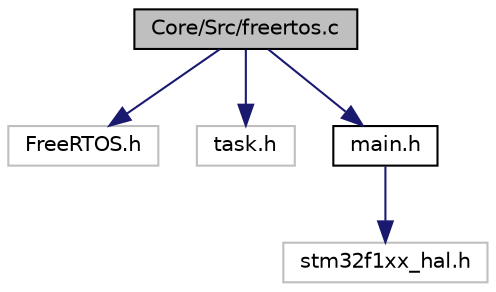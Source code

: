digraph "Core/Src/freertos.c"
{
  edge [fontname="Helvetica",fontsize="10",labelfontname="Helvetica",labelfontsize="10"];
  node [fontname="Helvetica",fontsize="10",shape=record];
  Node0 [label="Core/Src/freertos.c",height=0.2,width=0.4,color="black", fillcolor="grey75", style="filled", fontcolor="black"];
  Node0 -> Node1 [color="midnightblue",fontsize="10",style="solid"];
  Node1 [label="FreeRTOS.h",height=0.2,width=0.4,color="grey75", fillcolor="white", style="filled"];
  Node0 -> Node2 [color="midnightblue",fontsize="10",style="solid"];
  Node2 [label="task.h",height=0.2,width=0.4,color="grey75", fillcolor="white", style="filled"];
  Node0 -> Node3 [color="midnightblue",fontsize="10",style="solid"];
  Node3 [label="main.h",height=0.2,width=0.4,color="black", fillcolor="white", style="filled",URL="$main_8h.html",tooltip=": Header for main.c file. This file contains the common defines of the application. "];
  Node3 -> Node4 [color="midnightblue",fontsize="10",style="solid"];
  Node4 [label="stm32f1xx_hal.h",height=0.2,width=0.4,color="grey75", fillcolor="white", style="filled"];
}
